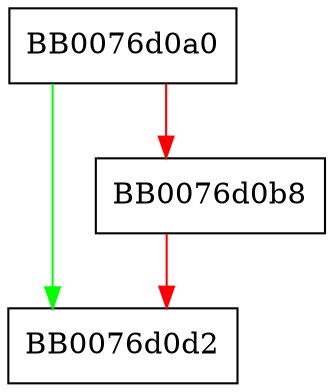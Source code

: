 digraph rc4_init_key {
  node [shape="box"];
  graph [splines=ortho];
  BB0076d0a0 -> BB0076d0d2 [color="green"];
  BB0076d0a0 -> BB0076d0b8 [color="red"];
  BB0076d0b8 -> BB0076d0d2 [color="red"];
}